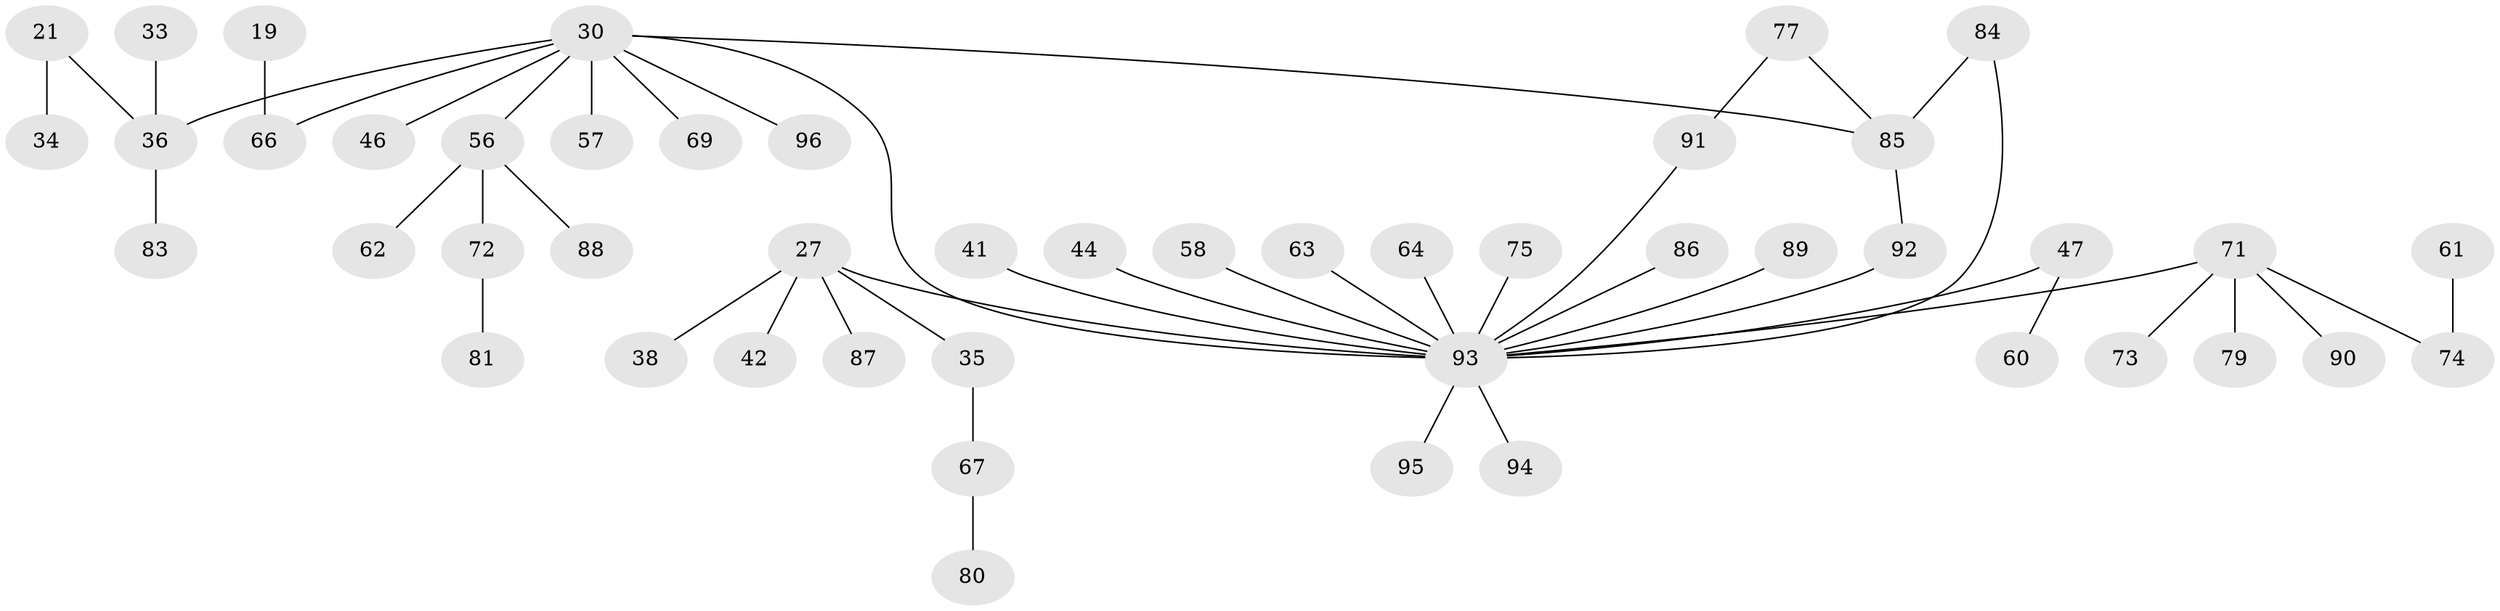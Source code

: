 // original degree distribution, {3: 0.17708333333333334, 7: 0.020833333333333332, 6: 0.03125, 2: 0.2708333333333333, 5: 0.03125, 1: 0.4375, 4: 0.020833333333333332, 8: 0.010416666666666666}
// Generated by graph-tools (version 1.1) at 2025/42/03/09/25 04:42:40]
// undirected, 48 vertices, 50 edges
graph export_dot {
graph [start="1"]
  node [color=gray90,style=filled];
  19;
  21;
  27 [super="+20"];
  30 [super="+3"];
  33;
  34;
  35;
  36 [super="+13"];
  38;
  41;
  42;
  44;
  46;
  47;
  56;
  57;
  58;
  60;
  61;
  62;
  63;
  64;
  66 [super="+14"];
  67;
  69;
  71 [super="+51"];
  72;
  73;
  74 [super="+32"];
  75;
  77;
  79;
  80;
  81;
  83;
  84 [super="+76"];
  85 [super="+17+43+54+78"];
  86;
  87;
  88;
  89;
  90;
  91 [super="+65+45+49"];
  92;
  93 [super="+82+39+70"];
  94;
  95;
  96;
  19 -- 66;
  21 -- 34;
  21 -- 36;
  27 -- 35;
  27 -- 38;
  27 -- 87;
  27 -- 42;
  27 -- 93 [weight=3];
  30 -- 46;
  30 -- 56;
  30 -- 57;
  30 -- 69;
  30 -- 36 [weight=2];
  30 -- 96;
  30 -- 66;
  30 -- 85;
  30 -- 93 [weight=2];
  33 -- 36;
  35 -- 67;
  36 -- 83;
  41 -- 93;
  44 -- 93;
  47 -- 60;
  47 -- 93;
  56 -- 62;
  56 -- 72;
  56 -- 88;
  58 -- 93;
  61 -- 74;
  63 -- 93;
  64 -- 93;
  67 -- 80;
  71 -- 73;
  71 -- 79;
  71 -- 90;
  71 -- 74;
  71 -- 93;
  72 -- 81;
  75 -- 93;
  77 -- 85;
  77 -- 91;
  84 -- 85;
  84 -- 93 [weight=3];
  85 -- 92;
  86 -- 93;
  89 -- 93;
  91 -- 93;
  92 -- 93;
  93 -- 95;
  93 -- 94;
}
